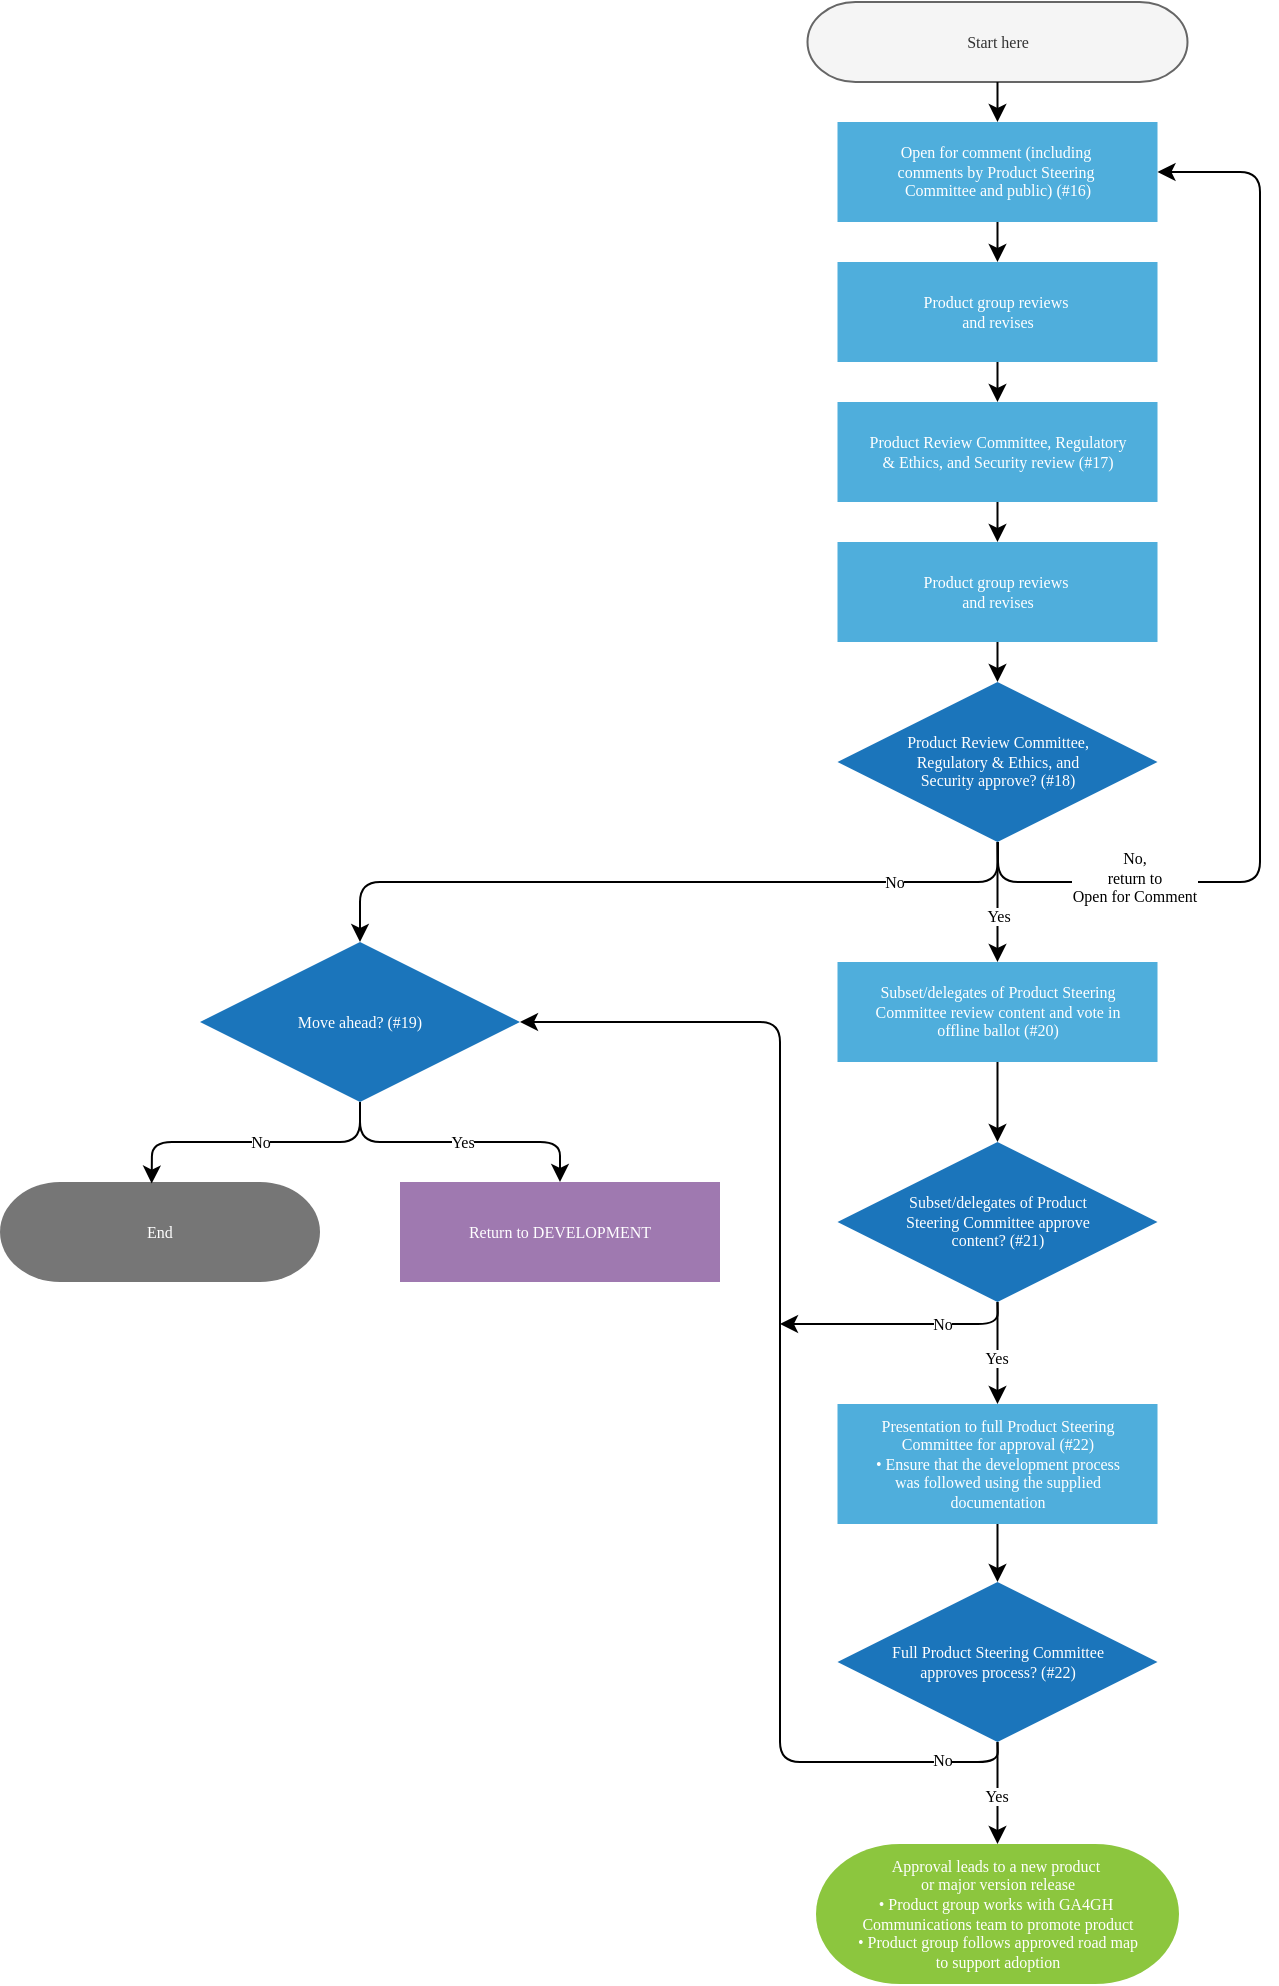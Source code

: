 <mxfile version="24.7.7">
  <diagram name="Page-1" id="U_gUqXv9_oGlhoQN5rfY">
    <mxGraphModel dx="938" dy="733" grid="1" gridSize="10" guides="1" tooltips="1" connect="1" arrows="1" fold="1" page="1" pageScale="1" pageWidth="850" pageHeight="1100" math="0" shadow="0">
      <root>
        <mxCell id="0" />
        <mxCell id="1" parent="0" />
        <UserObject label="&lt;font style=&quot;font-size: 8px;&quot; data-font-src=&quot;https://fonts.googleapis.com/css?family=Figtree&quot; color=&quot;#ffffff&quot;&gt;Return to DEVELOPMENT&lt;/font&gt;" link="#section_5" id="BsW68z1m7G1KdXSox00R-6">
          <mxCell style="rounded=0;whiteSpace=wrap;html=1;strokeColor=none;fillColor=#9f79b0;fontFamily=Figtree;fontSource=https%3A%2F%2Ffonts.googleapis.com%2Fcss%3Ffamily%3DFigtree;fontSize=8;" parent="1" vertex="1">
            <mxGeometry x="270" y="629" width="160" height="50" as="geometry" />
          </mxCell>
        </UserObject>
        <UserObject label="&lt;font color=&quot;#ffffff&quot;&gt;Open for comment (including&amp;nbsp;&lt;/font&gt;&lt;div&gt;&lt;font color=&quot;#ffffff&quot;&gt;comments&amp;nbsp;&lt;/font&gt;&lt;span style=&quot;color: rgb(255, 255, 255);&quot;&gt;by Product Steering&amp;nbsp;&lt;/span&gt;&lt;div&gt;&lt;font color=&quot;#ffffff&quot;&gt;Committee and public) (#16)&lt;/font&gt;&lt;/div&gt;&lt;/div&gt;" link="#point16" id="BsW68z1m7G1KdXSox00R-8">
          <mxCell style="rounded=0;whiteSpace=wrap;html=1;strokeColor=none;fillColor=#4FAEDC;fontFamily=Figtree;fontSource=https%3A%2F%2Ffonts.googleapis.com%2Fcss%3Ffamily%3DFigtree;fontSize=8;" parent="1" vertex="1">
            <mxGeometry x="488.75" y="99" width="160" height="50" as="geometry" />
          </mxCell>
        </UserObject>
        <UserObject label="&lt;span style=&quot;color: rgb(255, 255, 255); font-size: 8px; background-color: initial;&quot;&gt;Product Review Committee,&lt;/span&gt;&lt;div&gt;&lt;span style=&quot;color: rgb(255, 255, 255); font-size: 8px; background-color: initial;&quot;&gt;Regulatory &amp;amp; Ethics, and&lt;/span&gt;&lt;/div&gt;&lt;div&gt;&lt;span style=&quot;color: rgb(255, 255, 255); font-size: 8px; background-color: initial;&quot;&gt;Security approve? (#18)&lt;/span&gt;&lt;/div&gt;" link="#point18" id="BsW68z1m7G1KdXSox00R-13">
          <mxCell style="rhombus;whiteSpace=wrap;html=1;strokeColor=none;fillColor=#1b75bb;fontFamily=Figtree;fontSource=https%3A%2F%2Ffonts.googleapis.com%2Fcss%3Ffamily%3DFigtree;fontSize=8;" parent="1" vertex="1">
            <mxGeometry x="488.75" y="379" width="160" height="80" as="geometry" />
          </mxCell>
        </UserObject>
        <UserObject label="&lt;span style=&quot;color: rgb(255, 255, 255); font-size: 8px; background-color: initial;&quot;&gt;Move ahead? (#19)&lt;/span&gt;" link="#point19" id="BsW68z1m7G1KdXSox00R-18">
          <mxCell style="rhombus;whiteSpace=wrap;html=1;strokeColor=none;fillColor=#1b75bb;fontFamily=Figtree;fontSource=https%3A%2F%2Ffonts.googleapis.com%2Fcss%3Ffamily%3DFigtree;fontSize=8;" parent="1" vertex="1">
            <mxGeometry x="170" y="509" width="160" height="80" as="geometry" />
          </mxCell>
        </UserObject>
        <UserObject label="&lt;font color=&quot;#ffffff&quot; style=&quot;font-size: 8px;&quot;&gt;Subset/delegates of Product Steering&lt;/font&gt;&lt;div&gt;&lt;font color=&quot;#ffffff&quot; style=&quot;font-size: 8px;&quot;&gt;Committee review content and vote in&lt;/font&gt;&lt;/div&gt;&lt;div&gt;&lt;font color=&quot;#ffffff&quot; style=&quot;font-size: 8px;&quot;&gt;offline ballot (#20)&lt;/font&gt;&lt;/div&gt;" link="#point20" id="BsW68z1m7G1KdXSox00R-21">
          <mxCell style="rounded=0;whiteSpace=wrap;html=1;strokeColor=none;fillColor=#4FAEDC;fontFamily=Figtree;fontSource=https%3A%2F%2Ffonts.googleapis.com%2Fcss%3Ffamily%3DFigtree;fontSize=8;" parent="1" vertex="1">
            <mxGeometry x="488.75" y="519" width="160" height="50" as="geometry" />
          </mxCell>
        </UserObject>
        <mxCell id="BsW68z1m7G1KdXSox00R-24" value="&lt;font&gt;Approval leads to a new product&amp;nbsp;&lt;/font&gt;&lt;div&gt;&lt;font&gt;or major version release&lt;/font&gt;&lt;div&gt;&lt;font&gt;• Product group works with GA4GH&amp;nbsp;&lt;/font&gt;&lt;/div&gt;&lt;div&gt;&lt;font&gt;Communications team to promote product&lt;/font&gt;&lt;/div&gt;&lt;div&gt;&lt;font&gt;• Product group follows approved road map&lt;/font&gt;&lt;/div&gt;&lt;div&gt;&lt;font&gt;to support adoption&lt;/font&gt;&lt;/div&gt;&lt;/div&gt;" style="rounded=1;whiteSpace=wrap;html=1;absoluteArcSize=0;arcSize=60;strokeColor=none;fillColor=#8cc63e;fontColor=#FFFFFF;fontFamily=Figtree;fontSource=https%3A%2F%2Ffonts.googleapis.com%2Fcss%3Ffamily%3DFigtree;fontSize=8;" parent="1" vertex="1">
          <mxGeometry x="478" y="960" width="181.5" height="70" as="geometry" />
        </mxCell>
        <mxCell id="BsW68z1m7G1KdXSox00R-26" value="&lt;span style=&quot;font-size: 8px;&quot;&gt;&lt;font style=&quot;font-size: 8px;&quot;&gt;End&lt;/font&gt;&lt;/span&gt;" style="rounded=1;whiteSpace=wrap;html=1;absoluteArcSize=0;arcSize=60;strokeColor=none;fillColor=#767676;fontColor=#FFFFFF;fontFamily=Figtree;fontSource=https%3A%2F%2Ffonts.googleapis.com%2Fcss%3Ffamily%3DFigtree;fontSize=8;" parent="1" vertex="1">
          <mxGeometry x="70" y="629" width="160" height="50" as="geometry" />
        </mxCell>
        <mxCell id="BsW68z1m7G1KdXSox00R-35" value="&lt;p style=&quot;line-height: 100%; font-size: 8px;&quot;&gt;Start here&lt;/p&gt;" style="rounded=1;whiteSpace=wrap;absoluteArcSize=0;arcSize=60;fontFamily=Figtree;fontSource=https%3A%2F%2Ffonts.googleapis.com%2Fcss%3Ffamily%3DFigtree;fontSize=8;html=1;fillColor=#f5f5f5;fontColor=#333333;strokeColor=#666666;" parent="1" vertex="1">
          <mxGeometry x="473.75" y="39" width="190" height="40" as="geometry" />
        </mxCell>
        <UserObject label="&lt;font color=&quot;#ffffff&quot;&gt;&lt;span style=&quot;caret-color: rgb(255, 255, 255);&quot;&gt;Product group reviews&amp;nbsp;&lt;/span&gt;&lt;/font&gt;&lt;div&gt;&lt;font color=&quot;#ffffff&quot;&gt;&lt;span style=&quot;caret-color: rgb(255, 255, 255);&quot;&gt;and revises&lt;/span&gt;&lt;/font&gt;&lt;/div&gt;" id="BsW68z1m7G1KdXSox00R-53">
          <mxCell style="rounded=0;whiteSpace=wrap;html=1;strokeColor=none;fillColor=#4FAEDC;fontFamily=Figtree;fontSource=https%3A%2F%2Ffonts.googleapis.com%2Fcss%3Ffamily%3DFigtree;fontSize=8;" parent="1" vertex="1">
            <mxGeometry x="488.75" y="169" width="160" height="50" as="geometry" />
          </mxCell>
        </UserObject>
        <UserObject label="&lt;font color=&quot;#ffffff&quot;&gt;&lt;span style=&quot;caret-color: rgb(255, 255, 255);&quot;&gt;Product Review Committee, Regulatory&lt;br&gt;&lt;/span&gt;&lt;/font&gt;&lt;div&gt;&lt;font color=&quot;#ffffff&quot;&gt;&lt;span style=&quot;caret-color: rgb(255, 255, 255);&quot;&gt;&amp;amp; Ethics, and Security review (#17)&lt;/span&gt;&lt;/font&gt;&lt;/div&gt;" link="#point17" id="BsW68z1m7G1KdXSox00R-54">
          <mxCell style="rounded=0;whiteSpace=wrap;html=1;strokeColor=none;fillColor=#4FAEDC;fontFamily=Figtree;fontSource=https%3A%2F%2Ffonts.googleapis.com%2Fcss%3Ffamily%3DFigtree;fontSize=8;" parent="1" vertex="1">
            <mxGeometry x="488.75" y="239" width="160" height="50" as="geometry" />
          </mxCell>
        </UserObject>
        <UserObject label="&lt;font color=&quot;#ffffff&quot;&gt;&lt;span style=&quot;caret-color: rgb(255, 255, 255);&quot;&gt;Product group reviews&amp;nbsp;&lt;/span&gt;&lt;/font&gt;&lt;div&gt;&lt;font color=&quot;#ffffff&quot;&gt;&lt;span style=&quot;caret-color: rgb(255, 255, 255);&quot;&gt;and revises&lt;/span&gt;&lt;/font&gt;&lt;/div&gt;" id="BsW68z1m7G1KdXSox00R-55">
          <mxCell style="rounded=0;whiteSpace=wrap;html=1;strokeColor=none;fillColor=#4FAEDC;fontFamily=Figtree;fontSource=https%3A%2F%2Ffonts.googleapis.com%2Fcss%3Ffamily%3DFigtree;fontSize=8;" parent="1" vertex="1">
            <mxGeometry x="488.75" y="309" width="160" height="50" as="geometry" />
          </mxCell>
        </UserObject>
        <UserObject label="&lt;font color=&quot;#ffffff&quot;&gt;&lt;span style=&quot;caret-color: rgb(255, 255, 255);&quot;&gt;Subset/delegates of Product&lt;/span&gt;&lt;/font&gt;&lt;div&gt;&lt;font color=&quot;#ffffff&quot;&gt;&lt;span style=&quot;caret-color: rgb(255, 255, 255);&quot;&gt;Steering Committee approve&lt;/span&gt;&lt;/font&gt;&lt;/div&gt;&lt;div&gt;&lt;font color=&quot;#ffffff&quot;&gt;&lt;span style=&quot;caret-color: rgb(255, 255, 255);&quot;&gt;content? (#21)&lt;/span&gt;&lt;/font&gt;&lt;/div&gt;" link="#point21" id="BsW68z1m7G1KdXSox00R-56">
          <mxCell style="rhombus;whiteSpace=wrap;html=1;strokeColor=none;fillColor=#1b75bb;fontFamily=Figtree;fontSource=https%3A%2F%2Ffonts.googleapis.com%2Fcss%3Ffamily%3DFigtree;fontSize=8;" parent="1" vertex="1">
            <mxGeometry x="488.75" y="609" width="160" height="80" as="geometry" />
          </mxCell>
        </UserObject>
        <UserObject label="&lt;font color=&quot;#ffffff&quot;&gt;&lt;span style=&quot;caret-color: rgb(255, 255, 255);&quot;&gt;Presentation to full Product Steering&lt;/span&gt;&lt;/font&gt;&lt;div&gt;&lt;font color=&quot;#ffffff&quot;&gt;&lt;span style=&quot;caret-color: rgb(255, 255, 255);&quot;&gt;Committee for approval (#22)&lt;/span&gt;&lt;/font&gt;&lt;/div&gt;&lt;div&gt;&lt;font color=&quot;#ffffff&quot;&gt;&lt;span style=&quot;caret-color: rgb(255, 255, 255);&quot;&gt;• Ensure that the development process&lt;/span&gt;&lt;/font&gt;&lt;/div&gt;&lt;div&gt;&lt;font color=&quot;#ffffff&quot;&gt;&lt;span style=&quot;caret-color: rgb(255, 255, 255);&quot;&gt;was followed using the supplied&lt;/span&gt;&lt;/font&gt;&lt;/div&gt;&lt;div&gt;&lt;font color=&quot;#ffffff&quot;&gt;&lt;span style=&quot;caret-color: rgb(255, 255, 255);&quot;&gt;documentation&lt;/span&gt;&lt;/font&gt;&lt;/div&gt;" link="#point22" id="BsW68z1m7G1KdXSox00R-57">
          <mxCell style="rounded=0;whiteSpace=wrap;html=1;strokeColor=none;fillColor=#4FAEDC;fontFamily=Figtree;fontSource=https%3A%2F%2Ffonts.googleapis.com%2Fcss%3Ffamily%3DFigtree;fontSize=8;" parent="1" vertex="1">
            <mxGeometry x="488.75" y="740" width="160" height="60" as="geometry" />
          </mxCell>
        </UserObject>
        <UserObject label="&lt;font color=&quot;#ffffff&quot;&gt;&lt;span style=&quot;caret-color: rgb(255, 255, 255);&quot;&gt;Full Product Steering Committee&lt;/span&gt;&lt;/font&gt;&lt;div&gt;&lt;font color=&quot;#ffffff&quot;&gt;&lt;span style=&quot;caret-color: rgb(255, 255, 255);&quot;&gt;approves process? (#22)&lt;/span&gt;&lt;/font&gt;&lt;/div&gt;" link="#point22" id="BsW68z1m7G1KdXSox00R-58">
          <mxCell style="rhombus;whiteSpace=wrap;html=1;strokeColor=none;fillColor=#1b75bb;fontFamily=Figtree;fontSource=https%3A%2F%2Ffonts.googleapis.com%2Fcss%3Ffamily%3DFigtree;fontSize=8;" parent="1" vertex="1">
            <mxGeometry x="488.75" y="829" width="160" height="80" as="geometry" />
          </mxCell>
        </UserObject>
        <mxCell id="BsW68z1m7G1KdXSox00R-59" value="" style="endArrow=classic;html=1;rounded=0;exitX=0.5;exitY=1;exitDx=0;exitDy=0;entryX=0.5;entryY=0;entryDx=0;entryDy=0;" parent="1" source="BsW68z1m7G1KdXSox00R-35" target="BsW68z1m7G1KdXSox00R-8" edge="1">
          <mxGeometry width="50" height="50" relative="1" as="geometry">
            <mxPoint x="530" y="259" as="sourcePoint" />
            <mxPoint x="565" y="19" as="targetPoint" />
          </mxGeometry>
        </mxCell>
        <mxCell id="BsW68z1m7G1KdXSox00R-60" value="" style="endArrow=classic;html=1;rounded=0;exitX=0.5;exitY=1;exitDx=0;exitDy=0;entryX=0.5;entryY=0;entryDx=0;entryDy=0;" parent="1" source="BsW68z1m7G1KdXSox00R-8" target="BsW68z1m7G1KdXSox00R-53" edge="1">
          <mxGeometry width="50" height="50" relative="1" as="geometry">
            <mxPoint x="530" y="69" as="sourcePoint" />
            <mxPoint x="580" y="19" as="targetPoint" />
          </mxGeometry>
        </mxCell>
        <mxCell id="BsW68z1m7G1KdXSox00R-61" value="" style="endArrow=classic;html=1;rounded=0;exitX=0.5;exitY=1;exitDx=0;exitDy=0;" parent="1" source="BsW68z1m7G1KdXSox00R-53" target="BsW68z1m7G1KdXSox00R-54" edge="1">
          <mxGeometry width="50" height="50" relative="1" as="geometry">
            <mxPoint x="530" y="179" as="sourcePoint" />
            <mxPoint x="580" y="129" as="targetPoint" />
          </mxGeometry>
        </mxCell>
        <mxCell id="BsW68z1m7G1KdXSox00R-62" value="" style="endArrow=classic;html=1;rounded=0;exitX=0.5;exitY=1;exitDx=0;exitDy=0;entryX=0.5;entryY=0;entryDx=0;entryDy=0;" parent="1" source="BsW68z1m7G1KdXSox00R-54" target="BsW68z1m7G1KdXSox00R-55" edge="1">
          <mxGeometry width="50" height="50" relative="1" as="geometry">
            <mxPoint x="530" y="329" as="sourcePoint" />
            <mxPoint x="580" y="279" as="targetPoint" />
          </mxGeometry>
        </mxCell>
        <mxCell id="BsW68z1m7G1KdXSox00R-63" value="" style="endArrow=classic;html=1;rounded=0;exitX=0.5;exitY=1;exitDx=0;exitDy=0;entryX=0.5;entryY=0;entryDx=0;entryDy=0;" parent="1" source="BsW68z1m7G1KdXSox00R-55" target="BsW68z1m7G1KdXSox00R-13" edge="1">
          <mxGeometry width="50" height="50" relative="1" as="geometry">
            <mxPoint x="530" y="369" as="sourcePoint" />
            <mxPoint x="580" y="319" as="targetPoint" />
          </mxGeometry>
        </mxCell>
        <mxCell id="BsW68z1m7G1KdXSox00R-64" value="" style="endArrow=classic;html=1;rounded=0;exitX=0.5;exitY=1;exitDx=0;exitDy=0;entryX=0.5;entryY=0;entryDx=0;entryDy=0;" parent="1" source="BsW68z1m7G1KdXSox00R-13" target="BsW68z1m7G1KdXSox00R-21" edge="1">
          <mxGeometry width="50" height="50" relative="1" as="geometry">
            <mxPoint x="490" y="449" as="sourcePoint" />
            <mxPoint x="540" y="399" as="targetPoint" />
          </mxGeometry>
        </mxCell>
        <mxCell id="BsW68z1m7G1KdXSox00R-65" value="" style="endArrow=classic;html=1;rounded=1;exitX=0.5;exitY=1;exitDx=0;exitDy=0;entryX=0.5;entryY=0;entryDx=0;entryDy=0;curved=0;" parent="1" source="BsW68z1m7G1KdXSox00R-13" target="BsW68z1m7G1KdXSox00R-18" edge="1">
          <mxGeometry width="50" height="50" relative="1" as="geometry">
            <mxPoint x="490" y="449" as="sourcePoint" />
            <mxPoint x="540" y="399" as="targetPoint" />
            <Array as="points">
              <mxPoint x="569" y="479" />
              <mxPoint x="250" y="479" />
            </Array>
          </mxGeometry>
        </mxCell>
        <mxCell id="BsW68z1m7G1KdXSox00R-66" value="" style="endArrow=classic;html=1;rounded=1;entryX=1;entryY=0.5;entryDx=0;entryDy=0;curved=0;" parent="1" target="BsW68z1m7G1KdXSox00R-8" edge="1">
          <mxGeometry width="50" height="50" relative="1" as="geometry">
            <mxPoint x="569" y="459" as="sourcePoint" />
            <mxPoint x="760" y="339" as="targetPoint" />
            <Array as="points">
              <mxPoint x="569" y="479" />
              <mxPoint x="700" y="479" />
              <mxPoint x="700" y="124" />
            </Array>
          </mxGeometry>
        </mxCell>
        <mxCell id="BsW68z1m7G1KdXSox00R-67" value="" style="endArrow=classic;html=1;rounded=0;exitX=0.5;exitY=1;exitDx=0;exitDy=0;" parent="1" source="BsW68z1m7G1KdXSox00R-21" target="BsW68z1m7G1KdXSox00R-56" edge="1">
          <mxGeometry width="50" height="50" relative="1" as="geometry">
            <mxPoint x="400" y="469" as="sourcePoint" />
            <mxPoint x="450" y="419" as="targetPoint" />
          </mxGeometry>
        </mxCell>
        <mxCell id="BsW68z1m7G1KdXSox00R-68" value="" style="endArrow=classic;html=1;rounded=0;exitX=0.5;exitY=1;exitDx=0;exitDy=0;entryX=0.5;entryY=0;entryDx=0;entryDy=0;" parent="1" source="BsW68z1m7G1KdXSox00R-56" target="BsW68z1m7G1KdXSox00R-57" edge="1">
          <mxGeometry width="50" height="50" relative="1" as="geometry">
            <mxPoint x="400" y="719" as="sourcePoint" />
            <mxPoint x="450" y="669" as="targetPoint" />
          </mxGeometry>
        </mxCell>
        <mxCell id="BsW68z1m7G1KdXSox00R-69" value="" style="endArrow=classic;html=1;rounded=0;exitX=0.5;exitY=1;exitDx=0;exitDy=0;" parent="1" source="BsW68z1m7G1KdXSox00R-57" target="BsW68z1m7G1KdXSox00R-58" edge="1">
          <mxGeometry width="50" height="50" relative="1" as="geometry">
            <mxPoint x="430" y="839" as="sourcePoint" />
            <mxPoint x="480" y="789" as="targetPoint" />
          </mxGeometry>
        </mxCell>
        <mxCell id="BsW68z1m7G1KdXSox00R-70" value="" style="endArrow=classic;html=1;rounded=1;exitX=0.5;exitY=1;exitDx=0;exitDy=0;entryX=0.5;entryY=0;entryDx=0;entryDy=0;curved=0;" parent="1" source="BsW68z1m7G1KdXSox00R-18" target="BsW68z1m7G1KdXSox00R-6" edge="1">
          <mxGeometry width="50" height="50" relative="1" as="geometry">
            <mxPoint x="430" y="579" as="sourcePoint" />
            <mxPoint x="480" y="529" as="targetPoint" />
            <Array as="points">
              <mxPoint x="250" y="609" />
              <mxPoint x="350" y="609" />
            </Array>
          </mxGeometry>
        </mxCell>
        <mxCell id="BsW68z1m7G1KdXSox00R-71" value="" style="endArrow=classic;html=1;rounded=1;exitX=0.5;exitY=1;exitDx=0;exitDy=0;entryX=0.474;entryY=0.016;entryDx=0;entryDy=0;entryPerimeter=0;curved=0;" parent="1" source="BsW68z1m7G1KdXSox00R-18" target="BsW68z1m7G1KdXSox00R-26" edge="1">
          <mxGeometry width="50" height="50" relative="1" as="geometry">
            <mxPoint x="250" y="589" as="sourcePoint" />
            <mxPoint x="170" y="619" as="targetPoint" />
            <Array as="points">
              <mxPoint x="250" y="609" />
              <mxPoint x="146" y="609" />
            </Array>
          </mxGeometry>
        </mxCell>
        <mxCell id="BsW68z1m7G1KdXSox00R-72" value="" style="endArrow=classic;html=1;rounded=0;exitX=0.5;exitY=1;exitDx=0;exitDy=0;entryX=0.5;entryY=0;entryDx=0;entryDy=0;" parent="1" source="BsW68z1m7G1KdXSox00R-58" target="BsW68z1m7G1KdXSox00R-24" edge="1">
          <mxGeometry width="50" height="50" relative="1" as="geometry">
            <mxPoint x="420" y="779" as="sourcePoint" />
            <mxPoint x="470" y="729" as="targetPoint" />
          </mxGeometry>
        </mxCell>
        <mxCell id="BsW68z1m7G1KdXSox00R-73" value="" style="endArrow=classic;html=1;rounded=1;exitX=0.5;exitY=1;exitDx=0;exitDy=0;entryX=1;entryY=0.5;entryDx=0;entryDy=0;curved=0;" parent="1" source="BsW68z1m7G1KdXSox00R-58" target="BsW68z1m7G1KdXSox00R-18" edge="1">
          <mxGeometry width="50" height="50" relative="1" as="geometry">
            <mxPoint x="440" y="789" as="sourcePoint" />
            <mxPoint x="410" y="559" as="targetPoint" />
            <Array as="points">
              <mxPoint x="569" y="919" />
              <mxPoint x="460" y="919" />
              <mxPoint x="460" y="549" />
            </Array>
          </mxGeometry>
        </mxCell>
        <mxCell id="BsW68z1m7G1KdXSox00R-74" value="No" style="edgeLabel;html=1;align=center;verticalAlign=middle;resizable=0;points=[];labelBackgroundColor=#FFFFFF;fontFamily=Figtree;fontSize=8;fontSource=https%3A%2F%2Ffonts.googleapis.com%2Fcss%3Ffamily%3DFigtree;" parent="1" vertex="1" connectable="0">
          <mxGeometry x="391" y="213" as="geometry">
            <mxPoint x="126" y="266" as="offset" />
          </mxGeometry>
        </mxCell>
        <mxCell id="BsW68z1m7G1KdXSox00R-75" value="No,&lt;div&gt;return to&lt;/div&gt;&lt;div&gt;Open for Comment&lt;/div&gt;" style="edgeLabel;html=1;align=center;verticalAlign=middle;resizable=0;points=[];labelBackgroundColor=#FFFFFF;fontFamily=Figtree;fontSize=8;fontSource=https%3A%2F%2Ffonts.googleapis.com%2Fcss%3Ffamily%3DFigtree;" parent="1" vertex="1" connectable="0">
          <mxGeometry x="511" y="211" as="geometry">
            <mxPoint x="126" y="266" as="offset" />
          </mxGeometry>
        </mxCell>
        <mxCell id="BsW68z1m7G1KdXSox00R-76" value="Yes" style="edgeLabel;html=1;align=center;verticalAlign=middle;resizable=0;points=[];labelBackgroundColor=#FFFFFF;fontFamily=Figtree;fontSize=8;fontSource=https%3A%2F%2Ffonts.googleapis.com%2Fcss%3Ffamily%3DFigtree;" parent="1" vertex="1" connectable="0">
          <mxGeometry x="443" y="230" as="geometry">
            <mxPoint x="126" y="266" as="offset" />
          </mxGeometry>
        </mxCell>
        <mxCell id="BsW68z1m7G1KdXSox00R-77" value="Yes" style="edgeLabel;html=1;align=center;verticalAlign=middle;resizable=0;points=[];labelBackgroundColor=#FFFFFF;fontFamily=Figtree;fontSize=8;fontSource=https%3A%2F%2Ffonts.googleapis.com%2Fcss%3Ffamily%3DFigtree;" parent="1" vertex="1" connectable="0">
          <mxGeometry x="175" y="343" as="geometry">
            <mxPoint x="126" y="266" as="offset" />
          </mxGeometry>
        </mxCell>
        <mxCell id="BsW68z1m7G1KdXSox00R-78" value="No" style="edgeLabel;html=1;align=center;verticalAlign=middle;resizable=0;points=[];labelBackgroundColor=#FFFFFF;fontFamily=Figtree;fontSize=8;fontSource=https%3A%2F%2Ffonts.googleapis.com%2Fcss%3Ffamily%3DFigtree;" parent="1" vertex="1" connectable="0">
          <mxGeometry x="74" y="343" as="geometry">
            <mxPoint x="126" y="266" as="offset" />
          </mxGeometry>
        </mxCell>
        <mxCell id="BsW68z1m7G1KdXSox00R-79" value="Yes" style="edgeLabel;html=1;align=center;verticalAlign=middle;resizable=0;points=[];labelBackgroundColor=#FFFFFF;fontFamily=Figtree;fontSize=8;fontSource=https%3A%2F%2Ffonts.googleapis.com%2Fcss%3Ffamily%3DFigtree;" parent="1" vertex="1" connectable="0">
          <mxGeometry x="442" y="670" as="geometry">
            <mxPoint x="126" y="266" as="offset" />
          </mxGeometry>
        </mxCell>
        <mxCell id="BsW68z1m7G1KdXSox00R-80" value="No" style="edgeLabel;html=1;align=center;verticalAlign=middle;resizable=0;points=[];labelBackgroundColor=#FFFFFF;fontFamily=Figtree;fontSize=8;fontSource=https%3A%2F%2Ffonts.googleapis.com%2Fcss%3Ffamily%3DFigtree;" parent="1" vertex="1" connectable="0">
          <mxGeometry x="415" y="652" as="geometry">
            <mxPoint x="126" y="266" as="offset" />
          </mxGeometry>
        </mxCell>
        <mxCell id="BsW68z1m7G1KdXSox00R-81" value="" style="endArrow=classic;html=1;rounded=1;exitX=0.5;exitY=1;exitDx=0;exitDy=0;curved=0;" parent="1" source="BsW68z1m7G1KdXSox00R-56" edge="1">
          <mxGeometry width="50" height="50" relative="1" as="geometry">
            <mxPoint x="570" y="700" as="sourcePoint" />
            <mxPoint x="460" y="700" as="targetPoint" />
            <Array as="points">
              <mxPoint x="569" y="700" />
            </Array>
          </mxGeometry>
        </mxCell>
        <mxCell id="BsW68z1m7G1KdXSox00R-82" value="Yes" style="edgeLabel;html=1;align=center;verticalAlign=middle;resizable=0;points=[];labelBackgroundColor=#FFFFFF;fontFamily=Figtree;fontSize=8;fontSource=https%3A%2F%2Ffonts.googleapis.com%2Fcss%3Ffamily%3DFigtree;" parent="1" vertex="1" connectable="0">
          <mxGeometry x="442" y="451" as="geometry">
            <mxPoint x="126" y="266" as="offset" />
          </mxGeometry>
        </mxCell>
        <mxCell id="BsW68z1m7G1KdXSox00R-83" value="No" style="edgeLabel;html=1;align=center;verticalAlign=middle;resizable=0;points=[];labelBackgroundColor=#FFFFFF;fontFamily=Figtree;fontSize=8;fontSource=https%3A%2F%2Ffonts.googleapis.com%2Fcss%3Ffamily%3DFigtree;" parent="1" vertex="1" connectable="0">
          <mxGeometry x="415" y="434" as="geometry">
            <mxPoint x="126" y="266" as="offset" />
          </mxGeometry>
        </mxCell>
      </root>
    </mxGraphModel>
  </diagram>
</mxfile>
